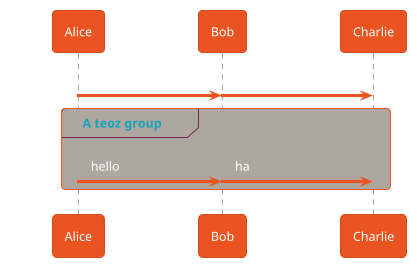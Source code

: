 ' Do not edit
' Theme Gallery
' autogenerated by script
'
@startuml
!theme united
!pragma teoz true
Alice -> Bob : hello
& Bob -> Charlie : hi
group A teoz group
Alice -> Bob : hello
& Bob -> Charlie : ha
end
@enduml
